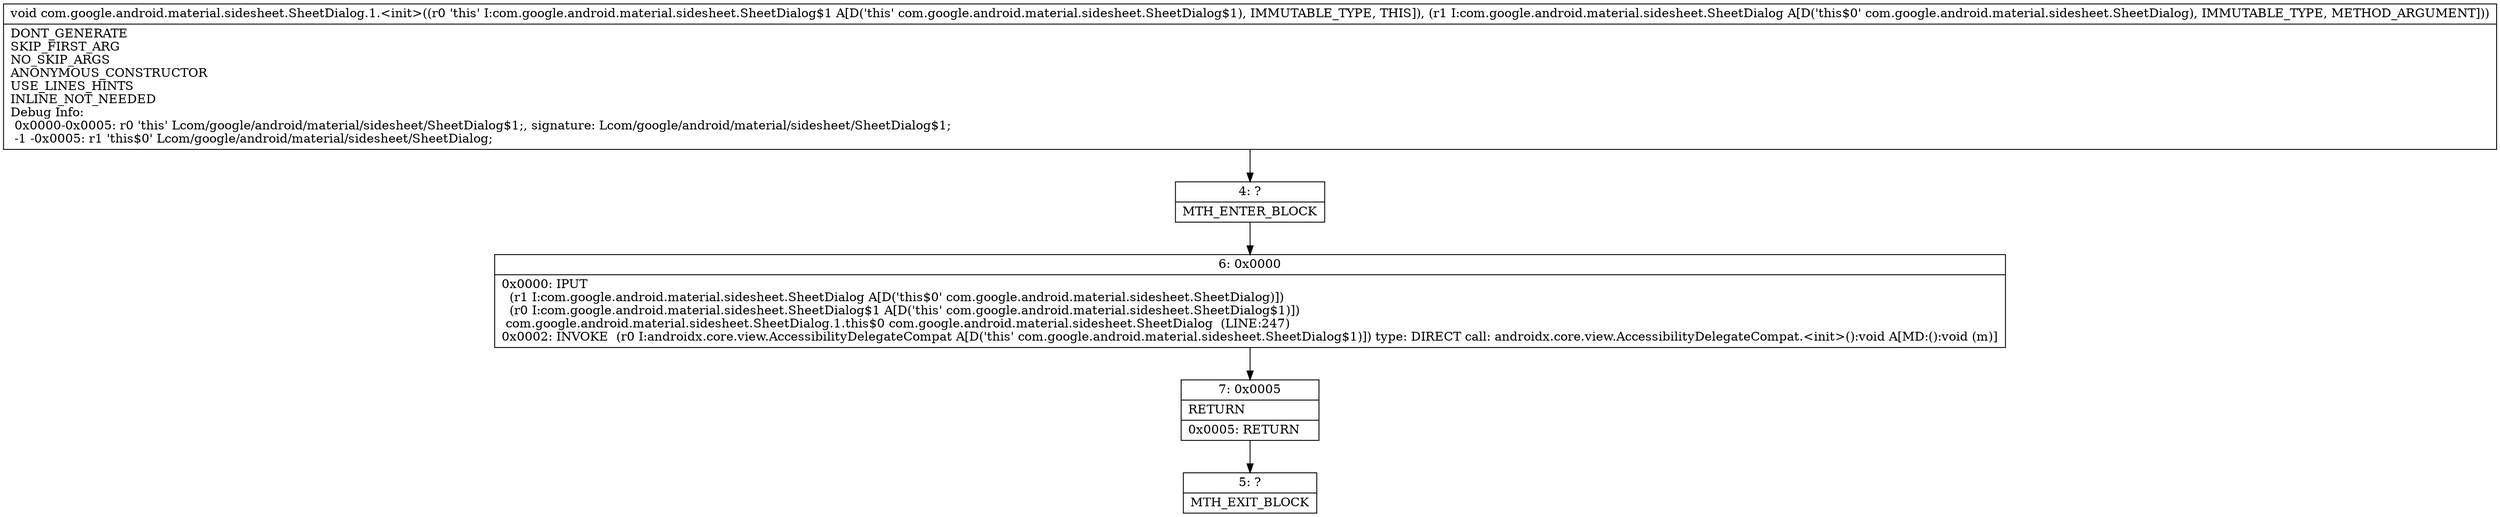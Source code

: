 digraph "CFG forcom.google.android.material.sidesheet.SheetDialog.1.\<init\>(Lcom\/google\/android\/material\/sidesheet\/SheetDialog;)V" {
Node_4 [shape=record,label="{4\:\ ?|MTH_ENTER_BLOCK\l}"];
Node_6 [shape=record,label="{6\:\ 0x0000|0x0000: IPUT  \l  (r1 I:com.google.android.material.sidesheet.SheetDialog A[D('this$0' com.google.android.material.sidesheet.SheetDialog)])\l  (r0 I:com.google.android.material.sidesheet.SheetDialog$1 A[D('this' com.google.android.material.sidesheet.SheetDialog$1)])\l com.google.android.material.sidesheet.SheetDialog.1.this$0 com.google.android.material.sidesheet.SheetDialog  (LINE:247)\l0x0002: INVOKE  (r0 I:androidx.core.view.AccessibilityDelegateCompat A[D('this' com.google.android.material.sidesheet.SheetDialog$1)]) type: DIRECT call: androidx.core.view.AccessibilityDelegateCompat.\<init\>():void A[MD:():void (m)]\l}"];
Node_7 [shape=record,label="{7\:\ 0x0005|RETURN\l|0x0005: RETURN   \l}"];
Node_5 [shape=record,label="{5\:\ ?|MTH_EXIT_BLOCK\l}"];
MethodNode[shape=record,label="{void com.google.android.material.sidesheet.SheetDialog.1.\<init\>((r0 'this' I:com.google.android.material.sidesheet.SheetDialog$1 A[D('this' com.google.android.material.sidesheet.SheetDialog$1), IMMUTABLE_TYPE, THIS]), (r1 I:com.google.android.material.sidesheet.SheetDialog A[D('this$0' com.google.android.material.sidesheet.SheetDialog), IMMUTABLE_TYPE, METHOD_ARGUMENT]))  | DONT_GENERATE\lSKIP_FIRST_ARG\lNO_SKIP_ARGS\lANONYMOUS_CONSTRUCTOR\lUSE_LINES_HINTS\lINLINE_NOT_NEEDED\lDebug Info:\l  0x0000\-0x0005: r0 'this' Lcom\/google\/android\/material\/sidesheet\/SheetDialog$1;, signature: Lcom\/google\/android\/material\/sidesheet\/SheetDialog$1;\l  \-1 \-0x0005: r1 'this$0' Lcom\/google\/android\/material\/sidesheet\/SheetDialog;\l}"];
MethodNode -> Node_4;Node_4 -> Node_6;
Node_6 -> Node_7;
Node_7 -> Node_5;
}

